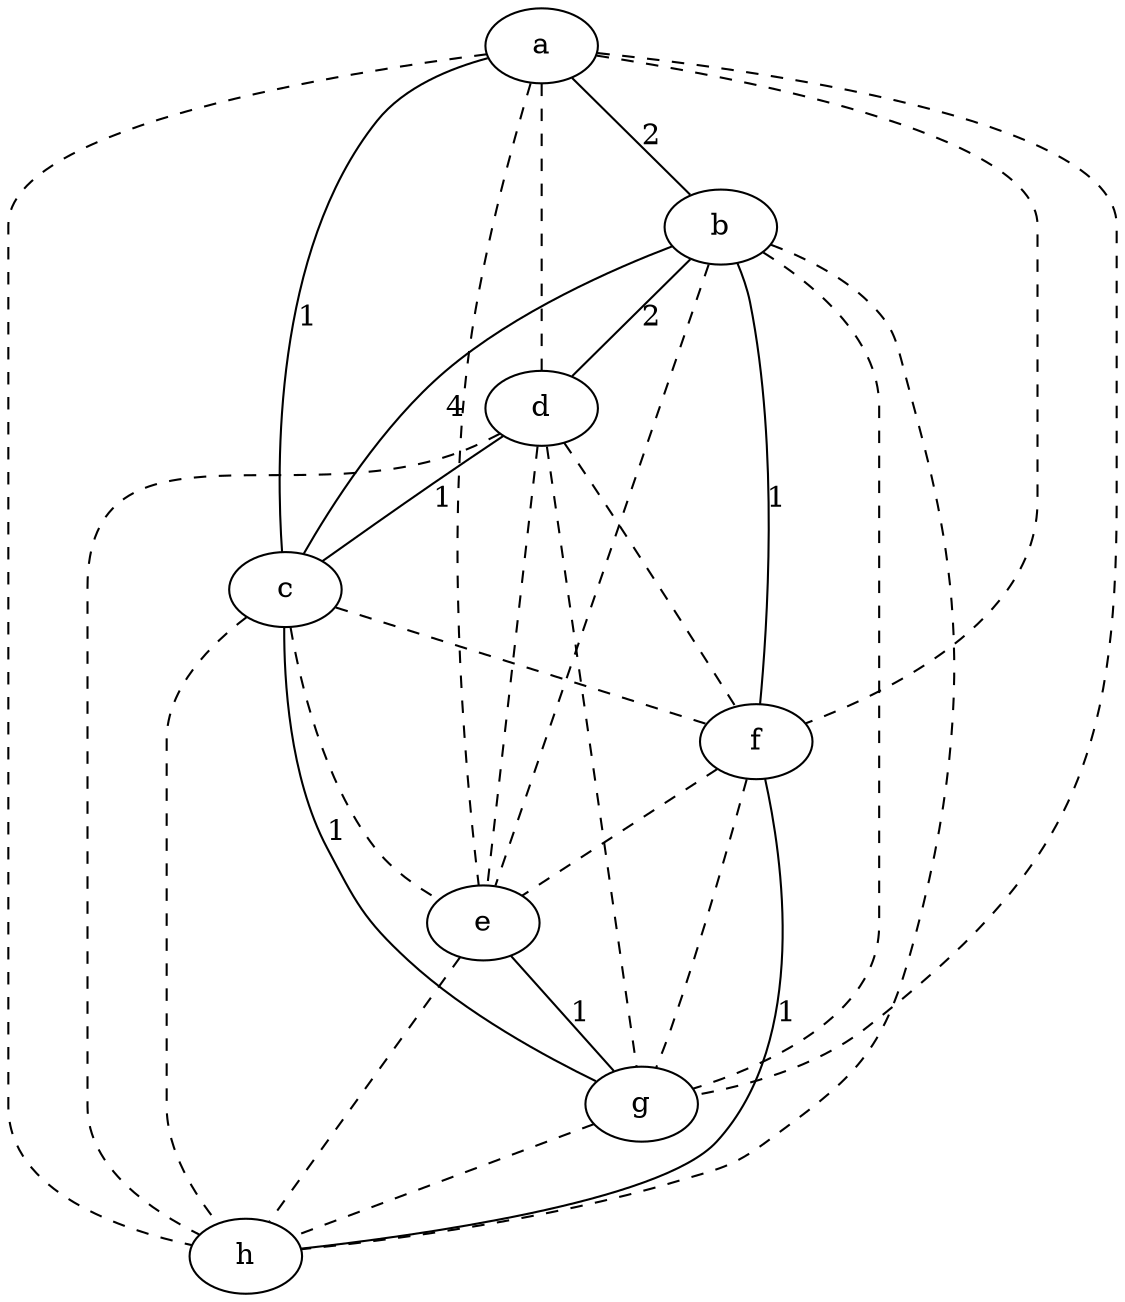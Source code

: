 strict graph "" {
a;
b;
d;
c;
f;
e;
g;
h;
a -- b  [color=black, label=2, style=solid];
a -- d  [color=black, style=dashed];
a -- c  [color=black, label=1, style=solid];
a -- f  [color=black, style=dashed];
a -- e  [color=black, style=dashed];
a -- g  [color=black, style=dashed];
a -- h  [color=black, style=dashed];
b -- d  [color=black, label=2, style=solid];
b -- c  [color=black, label=4, style=solid];
b -- f  [color=black, label=1, style=solid];
b -- e  [color=black, style=dashed];
b -- g  [color=black, style=dashed];
b -- h  [color=black, style=dashed];
d -- c  [color=black, label=1, style=solid];
d -- f  [color=black, style=dashed];
d -- e  [color=black, style=dashed];
d -- g  [color=black, style=dashed];
d -- h  [color=black, style=dashed];
c -- f  [color=black, style=dashed];
c -- e  [color=black, style=dashed];
c -- g  [color=black, label=1, style=solid];
c -- h  [color=black, style=dashed];
f -- e  [color=black, style=dashed];
f -- g  [color=black, style=dashed];
f -- h  [color=black, label=1, style=solid];
e -- g  [color=black, label=1, style=solid];
e -- h  [color=black, style=dashed];
g -- h  [color=black, style=dashed];
}
